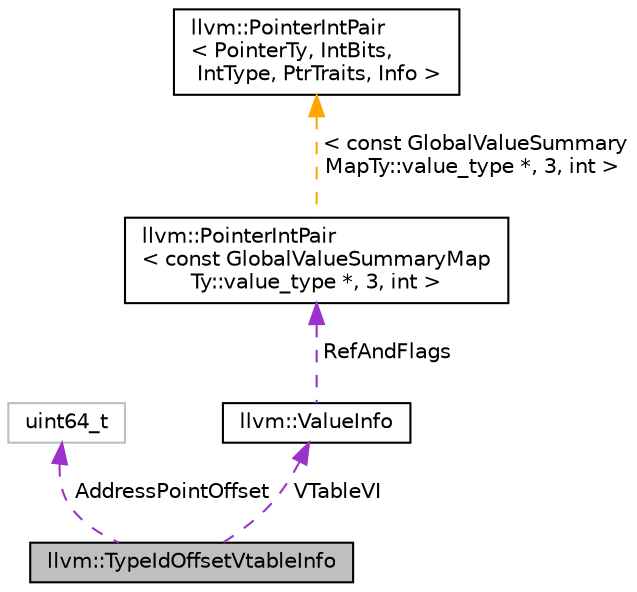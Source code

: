 digraph "llvm::TypeIdOffsetVtableInfo"
{
 // LATEX_PDF_SIZE
  bgcolor="transparent";
  edge [fontname="Helvetica",fontsize="10",labelfontname="Helvetica",labelfontsize="10"];
  node [fontname="Helvetica",fontsize="10",shape=record];
  Node1 [label="llvm::TypeIdOffsetVtableInfo",height=0.2,width=0.4,color="black", fillcolor="grey75", style="filled", fontcolor="black",tooltip="The following data structures summarize type metadata information."];
  Node2 -> Node1 [dir="back",color="darkorchid3",fontsize="10",style="dashed",label=" AddressPointOffset" ,fontname="Helvetica"];
  Node2 [label="uint64_t",height=0.2,width=0.4,color="grey75",tooltip=" "];
  Node3 -> Node1 [dir="back",color="darkorchid3",fontsize="10",style="dashed",label=" VTableVI" ,fontname="Helvetica"];
  Node3 [label="llvm::ValueInfo",height=0.2,width=0.4,color="black",URL="$structllvm_1_1ValueInfo.html",tooltip="Struct that holds a reference to a particular GUID in a global value summary."];
  Node4 -> Node3 [dir="back",color="darkorchid3",fontsize="10",style="dashed",label=" RefAndFlags" ,fontname="Helvetica"];
  Node4 [label="llvm::PointerIntPair\l\< const GlobalValueSummaryMap\lTy::value_type *, 3, int \>",height=0.2,width=0.4,color="black",URL="$classllvm_1_1PointerIntPair.html",tooltip=" "];
  Node5 -> Node4 [dir="back",color="orange",fontsize="10",style="dashed",label=" \< const GlobalValueSummary\lMapTy::value_type *, 3, int \>" ,fontname="Helvetica"];
  Node5 [label="llvm::PointerIntPair\l\< PointerTy, IntBits,\l IntType, PtrTraits, Info \>",height=0.2,width=0.4,color="black",URL="$classllvm_1_1PointerIntPair.html",tooltip="PointerIntPair - This class implements a pair of a pointer and small integer."];
}
